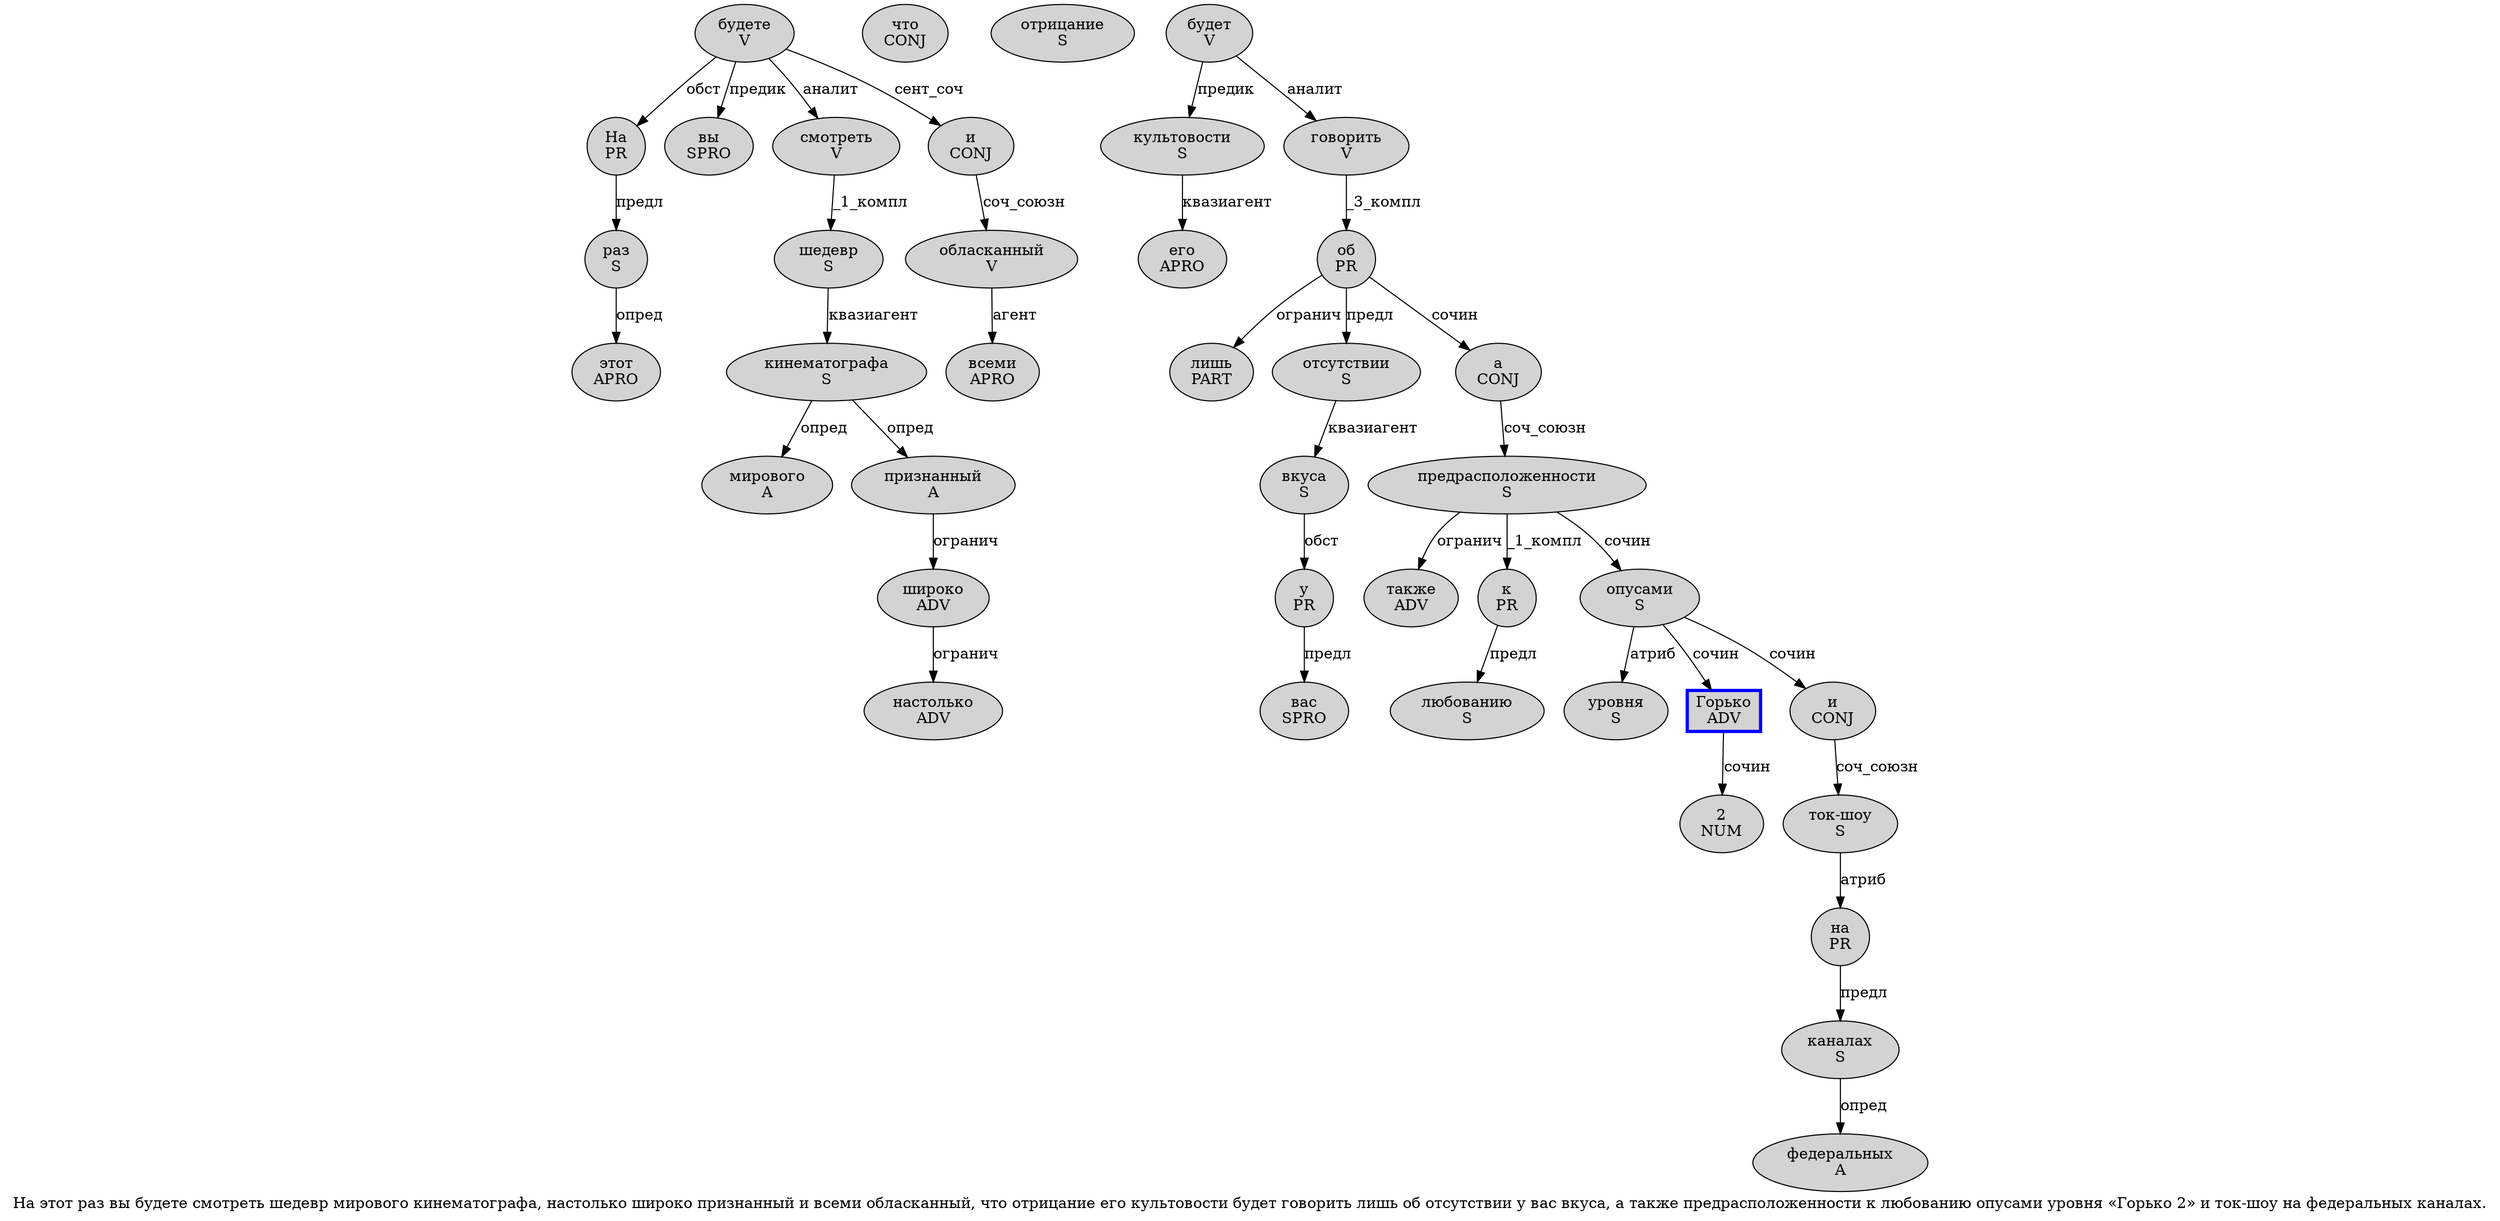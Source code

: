 digraph SENTENCE_2680 {
	graph [label="На этот раз вы будете смотреть шедевр мирового кинематографа, настолько широко признанный и всеми обласканный, что отрицание его культовости будет говорить лишь об отсутствии у вас вкуса, а также предрасположенности к любованию опусами уровня «Горько 2» и ток-шоу на федеральных каналах."]
	node [style=filled]
		0 [label="На
PR" color="" fillcolor=lightgray penwidth=1 shape=ellipse]
		1 [label="этот
APRO" color="" fillcolor=lightgray penwidth=1 shape=ellipse]
		2 [label="раз
S" color="" fillcolor=lightgray penwidth=1 shape=ellipse]
		3 [label="вы
SPRO" color="" fillcolor=lightgray penwidth=1 shape=ellipse]
		4 [label="будете
V" color="" fillcolor=lightgray penwidth=1 shape=ellipse]
		5 [label="смотреть
V" color="" fillcolor=lightgray penwidth=1 shape=ellipse]
		6 [label="шедевр
S" color="" fillcolor=lightgray penwidth=1 shape=ellipse]
		7 [label="мирового
A" color="" fillcolor=lightgray penwidth=1 shape=ellipse]
		8 [label="кинематографа
S" color="" fillcolor=lightgray penwidth=1 shape=ellipse]
		10 [label="настолько
ADV" color="" fillcolor=lightgray penwidth=1 shape=ellipse]
		11 [label="широко
ADV" color="" fillcolor=lightgray penwidth=1 shape=ellipse]
		12 [label="признанный
A" color="" fillcolor=lightgray penwidth=1 shape=ellipse]
		13 [label="и
CONJ" color="" fillcolor=lightgray penwidth=1 shape=ellipse]
		14 [label="всеми
APRO" color="" fillcolor=lightgray penwidth=1 shape=ellipse]
		15 [label="обласканный
V" color="" fillcolor=lightgray penwidth=1 shape=ellipse]
		17 [label="что
CONJ" color="" fillcolor=lightgray penwidth=1 shape=ellipse]
		18 [label="отрицание
S" color="" fillcolor=lightgray penwidth=1 shape=ellipse]
		19 [label="его
APRO" color="" fillcolor=lightgray penwidth=1 shape=ellipse]
		20 [label="культовости
S" color="" fillcolor=lightgray penwidth=1 shape=ellipse]
		21 [label="будет
V" color="" fillcolor=lightgray penwidth=1 shape=ellipse]
		22 [label="говорить
V" color="" fillcolor=lightgray penwidth=1 shape=ellipse]
		23 [label="лишь
PART" color="" fillcolor=lightgray penwidth=1 shape=ellipse]
		24 [label="об
PR" color="" fillcolor=lightgray penwidth=1 shape=ellipse]
		25 [label="отсутствии
S" color="" fillcolor=lightgray penwidth=1 shape=ellipse]
		26 [label="у
PR" color="" fillcolor=lightgray penwidth=1 shape=ellipse]
		27 [label="вас
SPRO" color="" fillcolor=lightgray penwidth=1 shape=ellipse]
		28 [label="вкуса
S" color="" fillcolor=lightgray penwidth=1 shape=ellipse]
		30 [label="а
CONJ" color="" fillcolor=lightgray penwidth=1 shape=ellipse]
		31 [label="также
ADV" color="" fillcolor=lightgray penwidth=1 shape=ellipse]
		32 [label="предрасположенности
S" color="" fillcolor=lightgray penwidth=1 shape=ellipse]
		33 [label="к
PR" color="" fillcolor=lightgray penwidth=1 shape=ellipse]
		34 [label="любованию
S" color="" fillcolor=lightgray penwidth=1 shape=ellipse]
		35 [label="опусами
S" color="" fillcolor=lightgray penwidth=1 shape=ellipse]
		36 [label="уровня
S" color="" fillcolor=lightgray penwidth=1 shape=ellipse]
		38 [label="Горько
ADV" color=blue fillcolor=lightgray penwidth=3 shape=box]
		39 [label="2
NUM" color="" fillcolor=lightgray penwidth=1 shape=ellipse]
		41 [label="и
CONJ" color="" fillcolor=lightgray penwidth=1 shape=ellipse]
		42 [label="ток-шоу
S" color="" fillcolor=lightgray penwidth=1 shape=ellipse]
		43 [label="на
PR" color="" fillcolor=lightgray penwidth=1 shape=ellipse]
		44 [label="федеральных
A" color="" fillcolor=lightgray penwidth=1 shape=ellipse]
		45 [label="каналах
S" color="" fillcolor=lightgray penwidth=1 shape=ellipse]
			6 -> 8 [label="квазиагент"]
			8 -> 7 [label="опред"]
			8 -> 12 [label="опред"]
			4 -> 0 [label="обст"]
			4 -> 3 [label="предик"]
			4 -> 5 [label="аналит"]
			4 -> 13 [label="сент_соч"]
			15 -> 14 [label="агент"]
			13 -> 15 [label="соч_союзн"]
			26 -> 27 [label="предл"]
			30 -> 32 [label="соч_союзн"]
			21 -> 20 [label="предик"]
			21 -> 22 [label="аналит"]
			38 -> 39 [label="сочин"]
			0 -> 2 [label="предл"]
			33 -> 34 [label="предл"]
			24 -> 23 [label="огранич"]
			24 -> 25 [label="предл"]
			24 -> 30 [label="сочин"]
			45 -> 44 [label="опред"]
			11 -> 10 [label="огранич"]
			43 -> 45 [label="предл"]
			2 -> 1 [label="опред"]
			42 -> 43 [label="атриб"]
			25 -> 28 [label="квазиагент"]
			41 -> 42 [label="соч_союзн"]
			35 -> 36 [label="атриб"]
			35 -> 38 [label="сочин"]
			35 -> 41 [label="сочин"]
			22 -> 24 [label="_3_компл"]
			32 -> 31 [label="огранич"]
			32 -> 33 [label="_1_компл"]
			32 -> 35 [label="сочин"]
			28 -> 26 [label="обст"]
			20 -> 19 [label="квазиагент"]
			5 -> 6 [label="_1_компл"]
			12 -> 11 [label="огранич"]
}